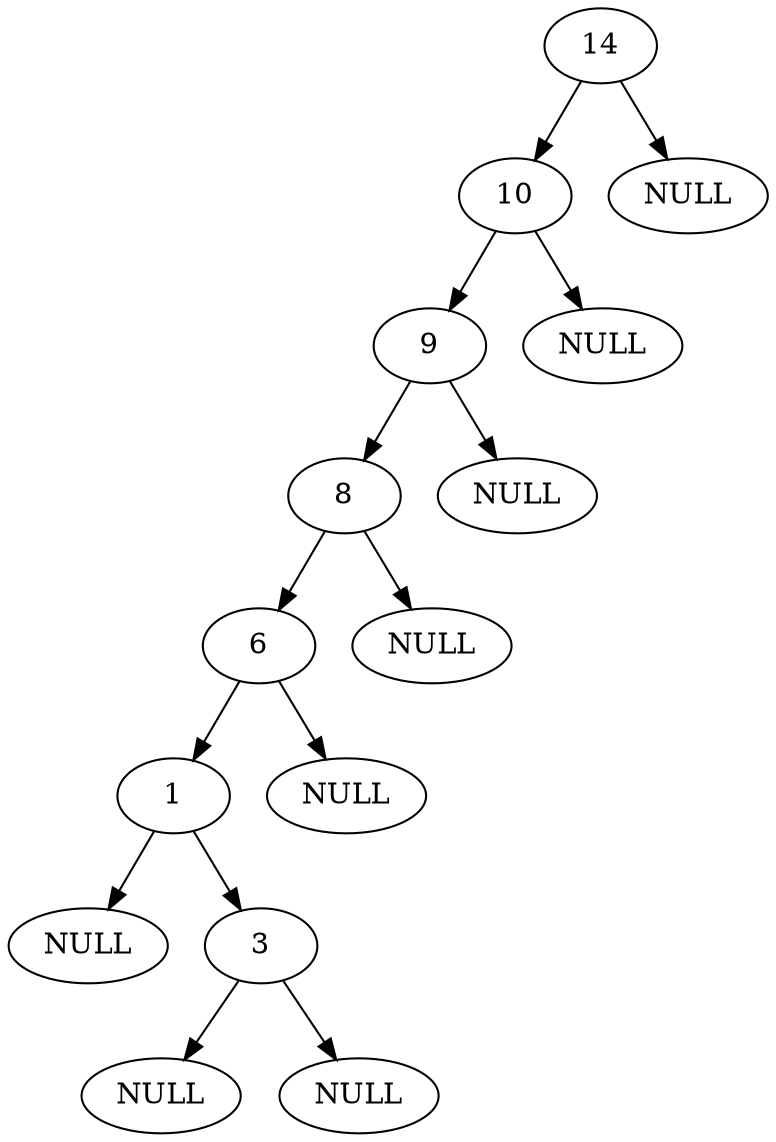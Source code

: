 digraph {
	14 -> 10;
	14 -> {NULL0[label="NULL"]};
	10 -> 9;
	10 -> {NULL1[label="NULL"]};
	9 -> 8;
	9 -> {NULL2[label="NULL"]};
	8 -> 6;
	8 -> {NULL3[label="NULL"]};
	6 -> 1;
	6 -> {NULL4[label="NULL"]};
	1 -> {NULL5[label="NULL"]};
	1 -> 3;
	3 -> {NULL6[label="NULL"]};
	3 -> {NULL7[label="NULL"]};
}

